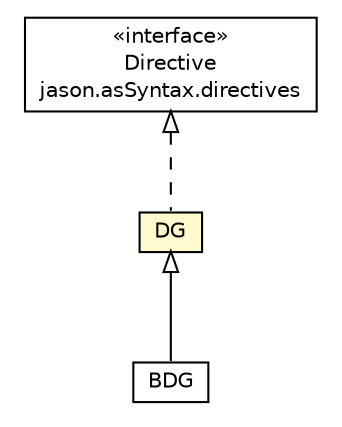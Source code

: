 #!/usr/local/bin/dot
#
# Class diagram 
# Generated by UMLGraph version R5_6_6-1-g9240c4 (http://www.umlgraph.org/)
#

digraph G {
	edge [fontname="Helvetica",fontsize=10,labelfontname="Helvetica",labelfontsize=10];
	node [fontname="Helvetica",fontsize=10,shape=plaintext];
	nodesep=0.25;
	ranksep=0.5;
	// jason.asSyntax.directives.Directive
	c16368 [label=<<table title="jason.asSyntax.directives.Directive" border="0" cellborder="1" cellspacing="0" cellpadding="2" port="p" href="../../directives/Directive.html">
		<tr><td><table border="0" cellspacing="0" cellpadding="1">
<tr><td align="center" balign="center"> &#171;interface&#187; </td></tr>
<tr><td align="center" balign="center"> Directive </td></tr>
<tr><td align="center" balign="center"> jason.asSyntax.directives </td></tr>
		</table></td></tr>
		</table>>, URL="../../directives/Directive.html", fontname="Helvetica", fontcolor="black", fontsize=10.0];
	// jason.asSyntax.patterns.goal.DG
	c16375 [label=<<table title="jason.asSyntax.patterns.goal.DG" border="0" cellborder="1" cellspacing="0" cellpadding="2" port="p" bgcolor="lemonChiffon" href="./DG.html">
		<tr><td><table border="0" cellspacing="0" cellpadding="1">
<tr><td align="center" balign="center"> DG </td></tr>
		</table></td></tr>
		</table>>, URL="./DG.html", fontname="Helvetica", fontcolor="black", fontsize=10.0];
	// jason.asSyntax.patterns.goal.BDG
	c16376 [label=<<table title="jason.asSyntax.patterns.goal.BDG" border="0" cellborder="1" cellspacing="0" cellpadding="2" port="p" href="./BDG.html">
		<tr><td><table border="0" cellspacing="0" cellpadding="1">
<tr><td align="center" balign="center"> BDG </td></tr>
		</table></td></tr>
		</table>>, URL="./BDG.html", fontname="Helvetica", fontcolor="black", fontsize=10.0];
	//jason.asSyntax.patterns.goal.DG implements jason.asSyntax.directives.Directive
	c16368:p -> c16375:p [dir=back,arrowtail=empty,style=dashed];
	//jason.asSyntax.patterns.goal.BDG extends jason.asSyntax.patterns.goal.DG
	c16375:p -> c16376:p [dir=back,arrowtail=empty];
}

